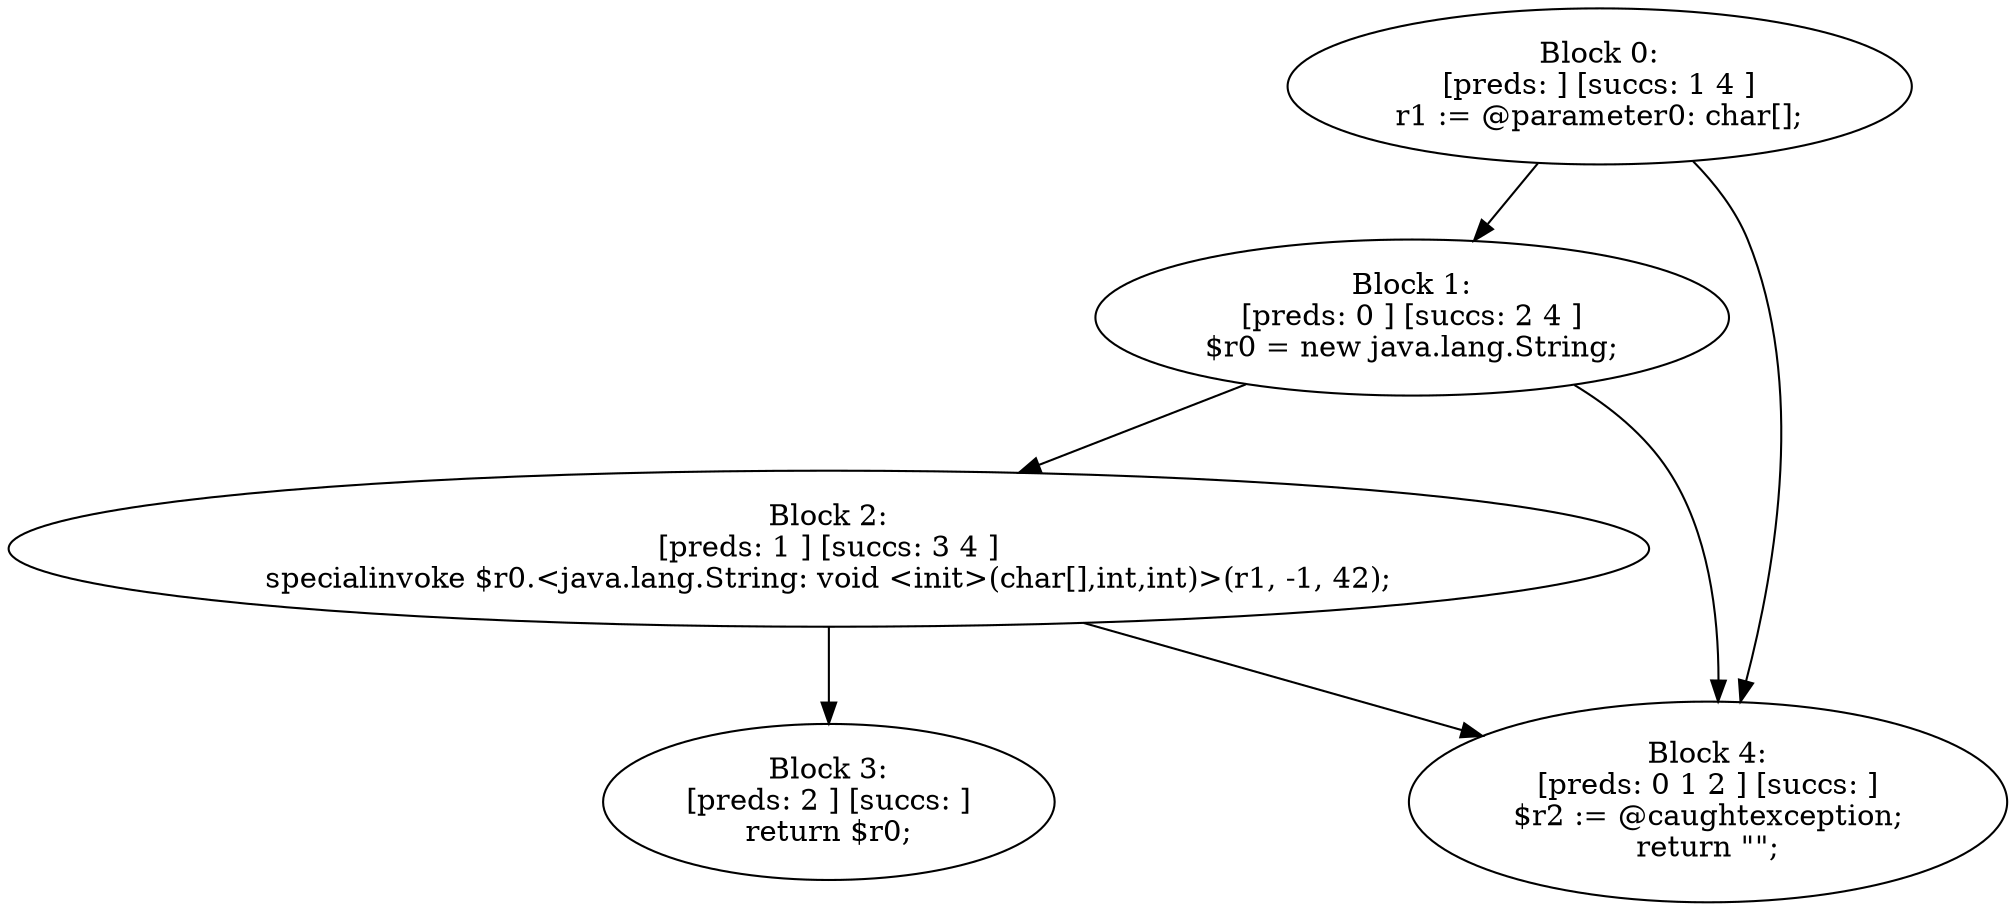 digraph "unitGraph" {
    "Block 0:
[preds: ] [succs: 1 4 ]
r1 := @parameter0: char[];
"
    "Block 1:
[preds: 0 ] [succs: 2 4 ]
$r0 = new java.lang.String;
"
    "Block 2:
[preds: 1 ] [succs: 3 4 ]
specialinvoke $r0.<java.lang.String: void <init>(char[],int,int)>(r1, -1, 42);
"
    "Block 3:
[preds: 2 ] [succs: ]
return $r0;
"
    "Block 4:
[preds: 0 1 2 ] [succs: ]
$r2 := @caughtexception;
return \"\";
"
    "Block 0:
[preds: ] [succs: 1 4 ]
r1 := @parameter0: char[];
"->"Block 1:
[preds: 0 ] [succs: 2 4 ]
$r0 = new java.lang.String;
";
    "Block 0:
[preds: ] [succs: 1 4 ]
r1 := @parameter0: char[];
"->"Block 4:
[preds: 0 1 2 ] [succs: ]
$r2 := @caughtexception;
return \"\";
";
    "Block 1:
[preds: 0 ] [succs: 2 4 ]
$r0 = new java.lang.String;
"->"Block 2:
[preds: 1 ] [succs: 3 4 ]
specialinvoke $r0.<java.lang.String: void <init>(char[],int,int)>(r1, -1, 42);
";
    "Block 1:
[preds: 0 ] [succs: 2 4 ]
$r0 = new java.lang.String;
"->"Block 4:
[preds: 0 1 2 ] [succs: ]
$r2 := @caughtexception;
return \"\";
";
    "Block 2:
[preds: 1 ] [succs: 3 4 ]
specialinvoke $r0.<java.lang.String: void <init>(char[],int,int)>(r1, -1, 42);
"->"Block 3:
[preds: 2 ] [succs: ]
return $r0;
";
    "Block 2:
[preds: 1 ] [succs: 3 4 ]
specialinvoke $r0.<java.lang.String: void <init>(char[],int,int)>(r1, -1, 42);
"->"Block 4:
[preds: 0 1 2 ] [succs: ]
$r2 := @caughtexception;
return \"\";
";
}
